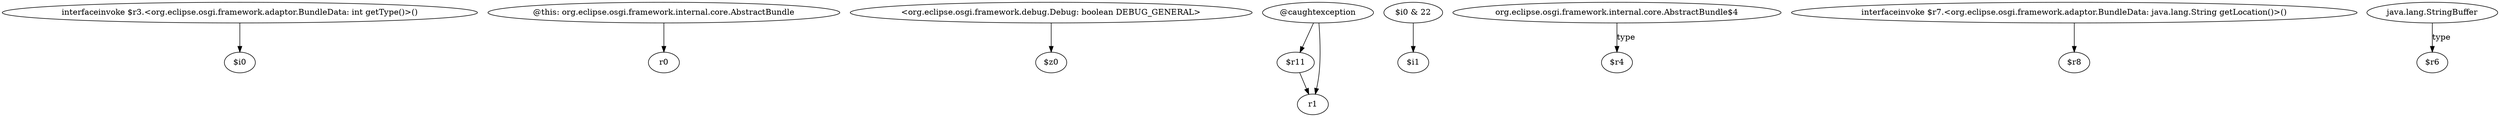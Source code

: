 digraph g {
0[label="interfaceinvoke $r3.<org.eclipse.osgi.framework.adaptor.BundleData: int getType()>()"]
1[label="$i0"]
0->1[label=""]
2[label="@this: org.eclipse.osgi.framework.internal.core.AbstractBundle"]
3[label="r0"]
2->3[label=""]
4[label="<org.eclipse.osgi.framework.debug.Debug: boolean DEBUG_GENERAL>"]
5[label="$z0"]
4->5[label=""]
6[label="@caughtexception"]
7[label="$r11"]
6->7[label=""]
8[label="$i0 & 22"]
9[label="$i1"]
8->9[label=""]
10[label="org.eclipse.osgi.framework.internal.core.AbstractBundle$4"]
11[label="$r4"]
10->11[label="type"]
12[label="interfaceinvoke $r7.<org.eclipse.osgi.framework.adaptor.BundleData: java.lang.String getLocation()>()"]
13[label="$r8"]
12->13[label=""]
14[label="r1"]
7->14[label=""]
15[label="java.lang.StringBuffer"]
16[label="$r6"]
15->16[label="type"]
6->14[label=""]
}